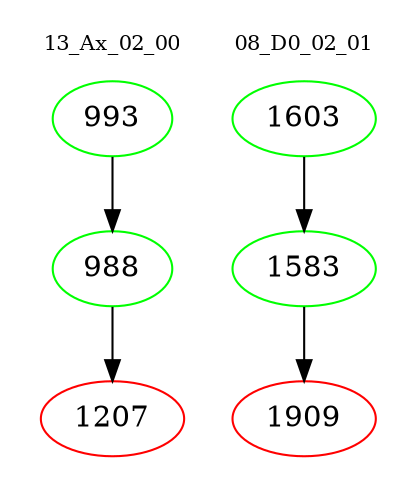 digraph{
subgraph cluster_0 {
color = white
label = "13_Ax_02_00";
fontsize=10;
T0_993 [label="993", color="green"]
T0_993 -> T0_988 [color="black"]
T0_988 [label="988", color="green"]
T0_988 -> T0_1207 [color="black"]
T0_1207 [label="1207", color="red"]
}
subgraph cluster_1 {
color = white
label = "08_D0_02_01";
fontsize=10;
T1_1603 [label="1603", color="green"]
T1_1603 -> T1_1583 [color="black"]
T1_1583 [label="1583", color="green"]
T1_1583 -> T1_1909 [color="black"]
T1_1909 [label="1909", color="red"]
}
}
